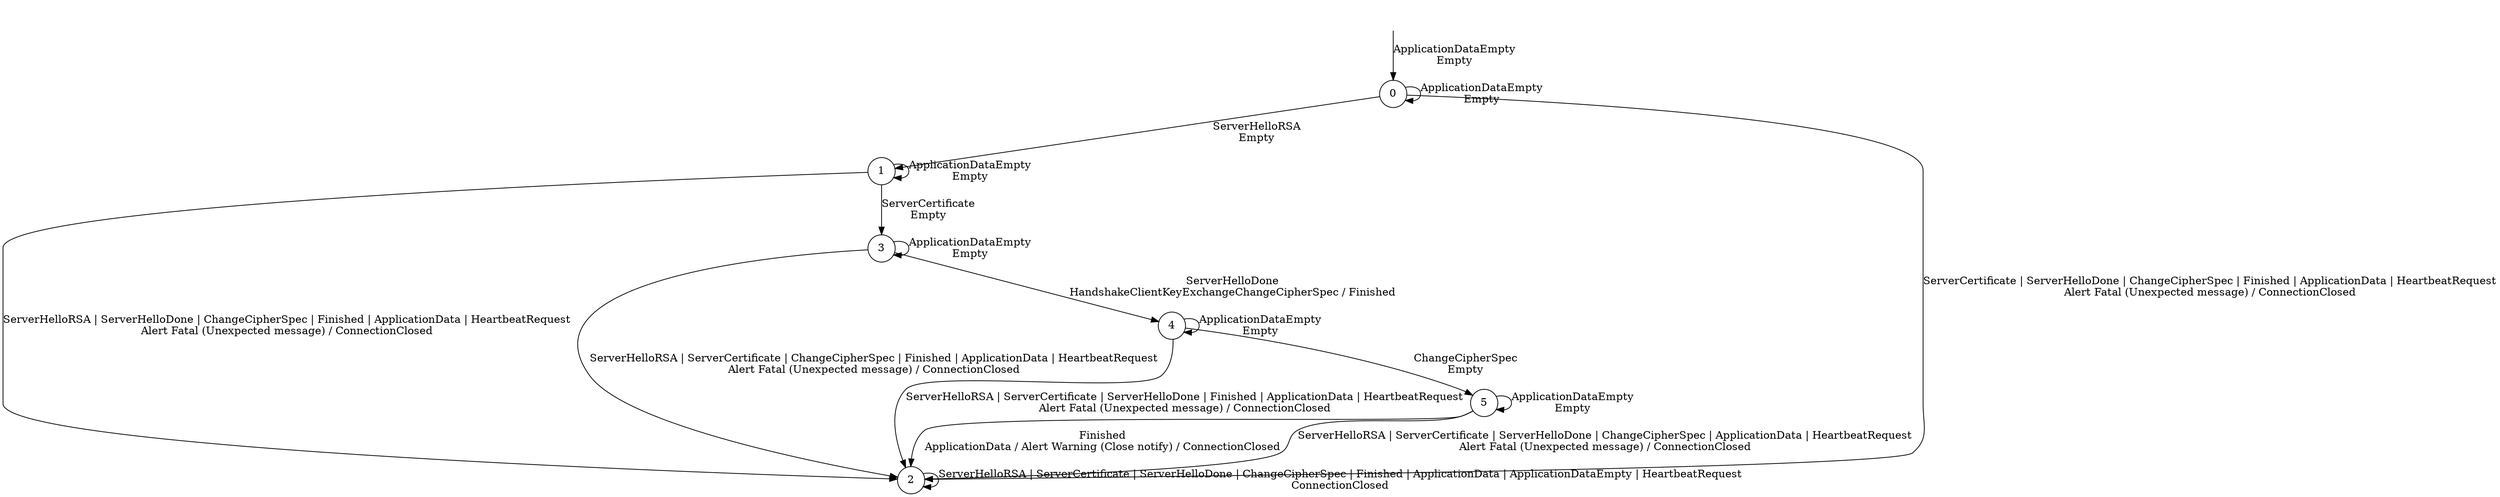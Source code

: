 digraph g {
__start0 [shape="none", label=""];
s0 [shape="circle", label="0"];
s1 [shape="circle", label="1"];
s2 [shape="circle", label="2"];
s3 [shape="circle", label="3"];
s4 [shape="circle", label="4"];
s5 [shape="circle", label="5"];
s3 -> s3  [label=<ApplicationDataEmpty<br />Empty>];
s3 -> s2  [label=<ServerHelloRSA | ServerCertificate | ChangeCipherSpec | Finished | ApplicationData | HeartbeatRequest<br />Alert Fatal (Unexpected message) / ConnectionClosed>];
s3 -> s4  [label=<ServerHelloDone<br />HandshakeClientKeyExchangeChangeCipherSpec / Finished>];
s2 -> s2  [label=<ServerHelloRSA | ServerCertificate | ServerHelloDone | ChangeCipherSpec | Finished | ApplicationData | ApplicationDataEmpty | HeartbeatRequest<br />ConnectionClosed>];
s1 -> s3  [label=<ServerCertificate<br />Empty>];
s1 -> s2  [label=<ServerHelloRSA | ServerHelloDone | ChangeCipherSpec | Finished | ApplicationData | HeartbeatRequest<br />Alert Fatal (Unexpected message) / ConnectionClosed>];
s1 -> s1  [label=<ApplicationDataEmpty<br />Empty>];
s0 -> s2  [label=<ServerCertificate | ServerHelloDone | ChangeCipherSpec | Finished | ApplicationData | HeartbeatRequest<br />Alert Fatal (Unexpected message) / ConnectionClosed>];
s0 -> s1  [label=<ServerHelloRSA<br />Empty>];
s0 -> s0  [label=<ApplicationDataEmpty<br />Empty>];
s5 -> s2  [label=<Finished<br />ApplicationData / Alert Warning (Close notify) / ConnectionClosed>];
s5 -> s2  [label=<ServerHelloRSA | ServerCertificate | ServerHelloDone | ChangeCipherSpec | ApplicationData | HeartbeatRequest<br />Alert Fatal (Unexpected message) / ConnectionClosed>];
s5 -> s5  [label=<ApplicationDataEmpty<br />Empty>];
s4 -> s2  [label=<ServerHelloRSA | ServerCertificate | ServerHelloDone | Finished | ApplicationData | HeartbeatRequest<br />Alert Fatal (Unexpected message) / ConnectionClosed>];
s4 -> s5  [label=<ChangeCipherSpec<br />Empty>];
s4 -> s4  [label=<ApplicationDataEmpty<br />Empty>];
__start0 -> s0  [label=<ApplicationDataEmpty<br />Empty>];
}
